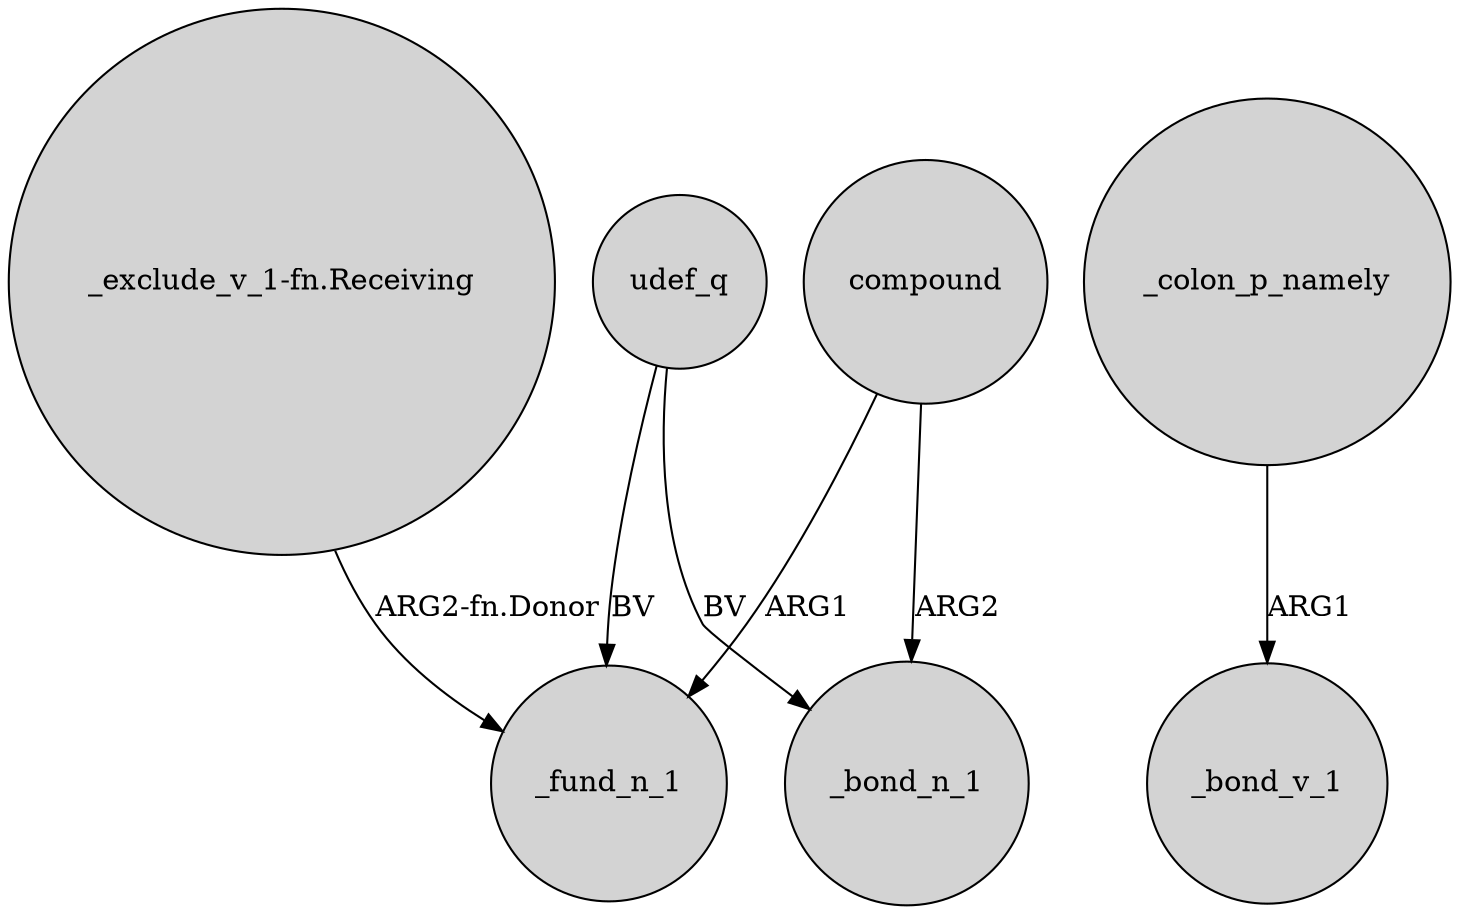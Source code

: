 digraph {
	node [shape=circle style=filled]
	compound -> _bond_n_1 [label=ARG2]
	udef_q -> _bond_n_1 [label=BV]
	"_exclude_v_1-fn.Receiving" -> _fund_n_1 [label="ARG2-fn.Donor"]
	_colon_p_namely -> _bond_v_1 [label=ARG1]
	udef_q -> _fund_n_1 [label=BV]
	compound -> _fund_n_1 [label=ARG1]
}
